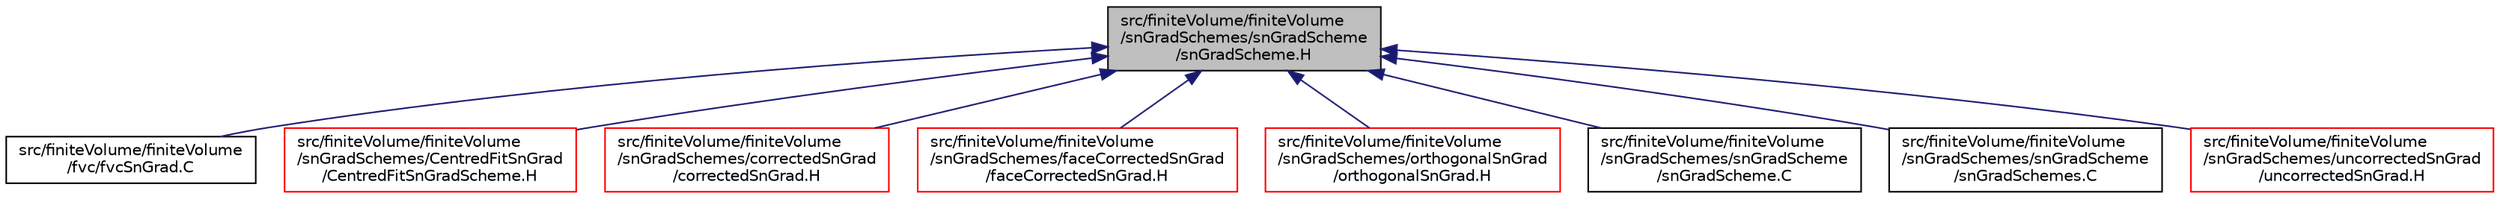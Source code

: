 digraph "src/finiteVolume/finiteVolume/snGradSchemes/snGradScheme/snGradScheme.H"
{
  bgcolor="transparent";
  edge [fontname="Helvetica",fontsize="10",labelfontname="Helvetica",labelfontsize="10"];
  node [fontname="Helvetica",fontsize="10",shape=record];
  Node1 [label="src/finiteVolume/finiteVolume\l/snGradSchemes/snGradScheme\l/snGradScheme.H",height=0.2,width=0.4,color="black", fillcolor="grey75", style="filled", fontcolor="black"];
  Node1 -> Node2 [dir="back",color="midnightblue",fontsize="10",style="solid",fontname="Helvetica"];
  Node2 [label="src/finiteVolume/finiteVolume\l/fvc/fvcSnGrad.C",height=0.2,width=0.4,color="black",URL="$a05874.html"];
  Node1 -> Node3 [dir="back",color="midnightblue",fontsize="10",style="solid",fontname="Helvetica"];
  Node3 [label="src/finiteVolume/finiteVolume\l/snGradSchemes/CentredFitSnGrad\l/CentredFitSnGradScheme.H",height=0.2,width=0.4,color="red",URL="$a05933.html"];
  Node1 -> Node4 [dir="back",color="midnightblue",fontsize="10",style="solid",fontname="Helvetica"];
  Node4 [label="src/finiteVolume/finiteVolume\l/snGradSchemes/correctedSnGrad\l/correctedSnGrad.H",height=0.2,width=0.4,color="red",URL="$a05935.html"];
  Node1 -> Node5 [dir="back",color="midnightblue",fontsize="10",style="solid",fontname="Helvetica"];
  Node5 [label="src/finiteVolume/finiteVolume\l/snGradSchemes/faceCorrectedSnGrad\l/faceCorrectedSnGrad.H",height=0.2,width=0.4,color="red",URL="$a05938.html"];
  Node1 -> Node6 [dir="back",color="midnightblue",fontsize="10",style="solid",fontname="Helvetica"];
  Node6 [label="src/finiteVolume/finiteVolume\l/snGradSchemes/orthogonalSnGrad\l/orthogonalSnGrad.H",height=0.2,width=0.4,color="red",URL="$a05945.html"];
  Node1 -> Node7 [dir="back",color="midnightblue",fontsize="10",style="solid",fontname="Helvetica"];
  Node7 [label="src/finiteVolume/finiteVolume\l/snGradSchemes/snGradScheme\l/snGradScheme.C",height=0.2,width=0.4,color="black",URL="$a05948.html"];
  Node1 -> Node8 [dir="back",color="midnightblue",fontsize="10",style="solid",fontname="Helvetica"];
  Node8 [label="src/finiteVolume/finiteVolume\l/snGradSchemes/snGradScheme\l/snGradSchemes.C",height=0.2,width=0.4,color="black",URL="$a05950.html",tooltip="Abstract base class for snGrad schemes. "];
  Node1 -> Node9 [dir="back",color="midnightblue",fontsize="10",style="solid",fontname="Helvetica"];
  Node9 [label="src/finiteVolume/finiteVolume\l/snGradSchemes/uncorrectedSnGrad\l/uncorrectedSnGrad.H",height=0.2,width=0.4,color="red",URL="$a05952.html"];
}
